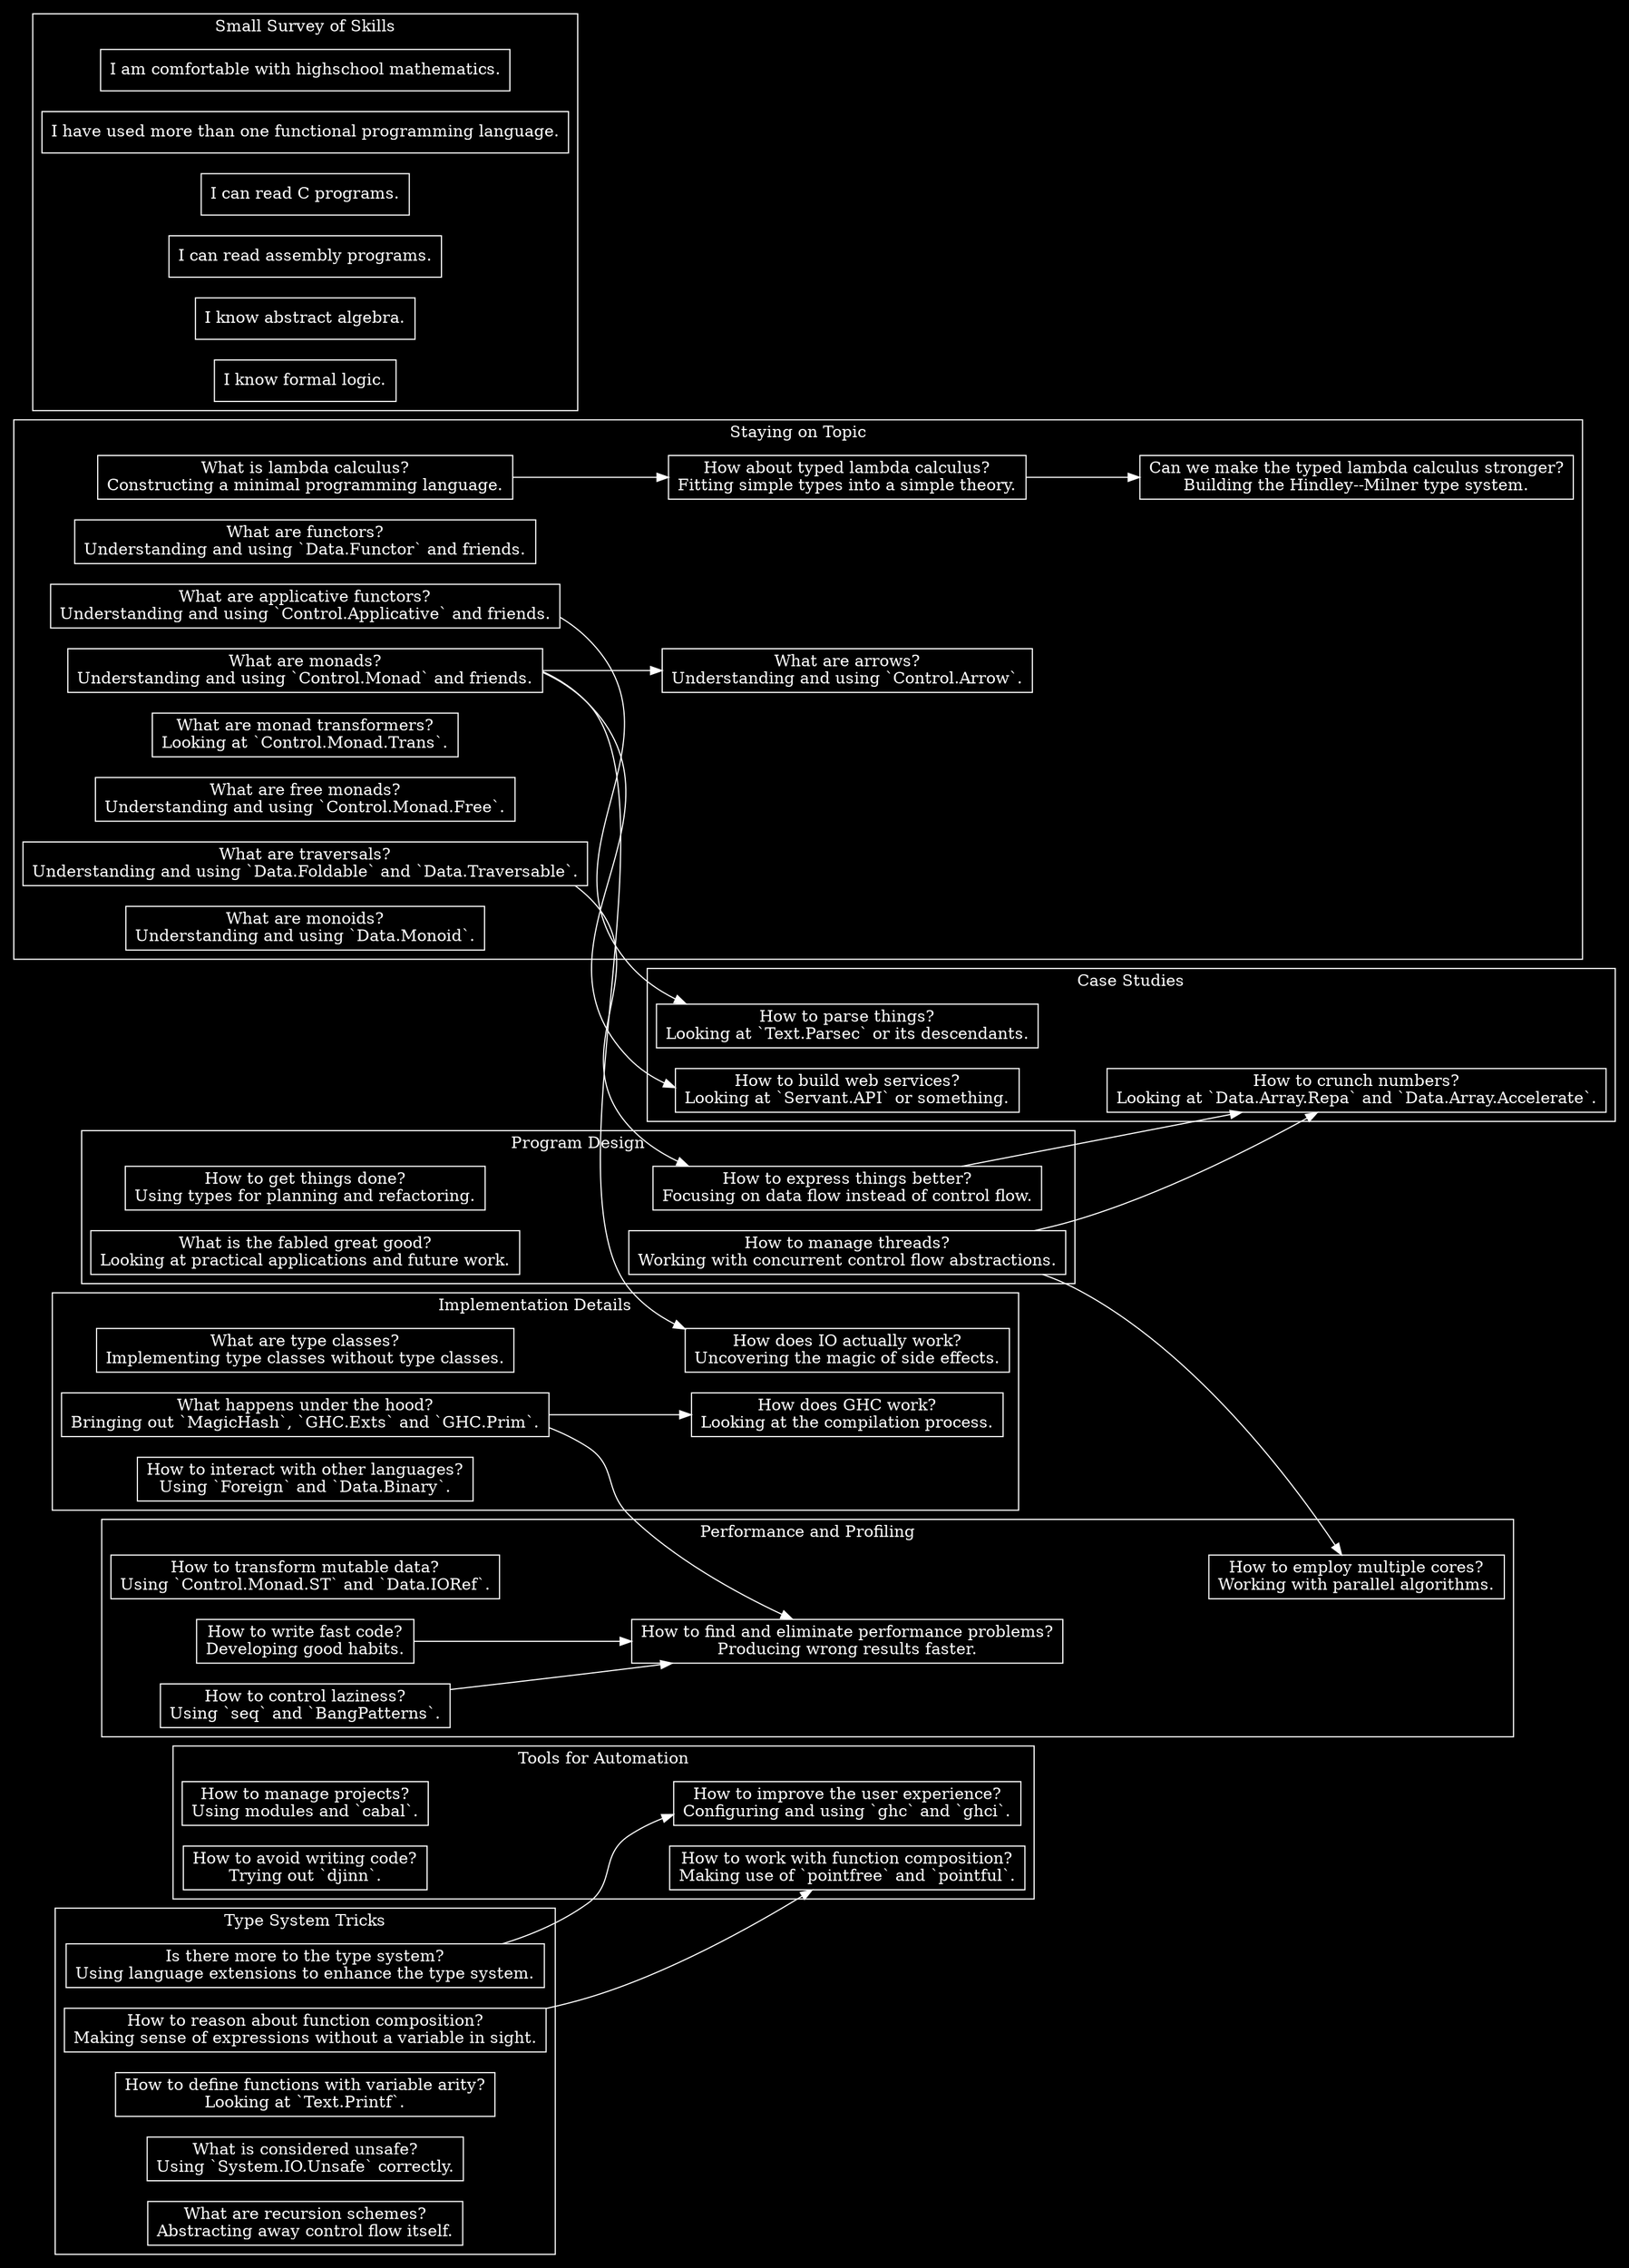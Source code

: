 digraph topics {
  graph [bgcolor=black, color=white, fontcolor=white]
  node [bgcolor=black, color=white, fontcolor=white]
  edge [bgcolor=black, color=white, fontcolor=white]

  newrank=true
  rankdir=LR
  node [shape=box]

  subgraph cluster_automation {
    label="Tools for Automation"
    ghc [label="How to improve the user experience?\nConfiguring and using `ghc` and `ghci`."]
    cabal [label="How to manage projects?\nUsing modules and `cabal`."]
    pointfree [label="How to work with function composition?\nMaking use of `pointfree` and `pointful`."]
    djinn [label="How to avoid writing code?\nTrying out `djinn`."]
  }

  subgraph cluster_cases {
    label="Case Studies"
    parsec [label="How to parse things?\nLooking at `Text.Parsec` or its descendants."]
    repa [label="How to crunch numbers?\nLooking at `Data.Array.Repa` and `Data.Array.Accelerate`."]
    servant [label="How to build web services?\nLooking at `Servant.API` or something."]
  }

  subgraph cluster_design {
    label="Program Design"
    plan [label="How to get things done?\nUsing types for planning and refactoring."]
    concurrent [label="How to manage threads?\nWorking with concurrent control flow abstractions."]
    flow [label="How to express things better?\nFocusing on data flow instead of control flow."]
    work [label="What is the fabled great good?\nLooking at practical applications and future work."]
  }

  subgraph cluster_implementation {
    label="Implementation Details"
    classes [label="What are type classes?\nImplementing type classes without type classes."]
    io [label="How does IO actually work?\nUncovering the magic of side effects."]
    prim [label="What happens under the hood?\nBringing out `MagicHash`, `GHC.Exts` and `GHC.Prim`."]
    core [label="How does GHC work?\nLooking at the compilation process."]
    foreign [label="How to interact with other languages?\nUsing `Foreign` and `Data.Binary`."]
  }

  subgraph cluster_performance {
    label="Performance and Profiling"
    mutable [label="How to transform mutable data?\nUsing `Control.Monad.ST` and `Data.IORef`."]
    habits [label="How to write fast code?\nDeveloping good habits."]
    seq [label="How to control laziness?\nUsing `seq` and `BangPatterns`."]
    parallel [label="How to employ multiple cores?\nWorking with parallel algorithms."]
    prof [label="How to find and eliminate performance problems?\nProducing wrong results faster."]
  }

  subgraph cluster_topical {
    label="Staying on Topic"
    lc
    [label="What is lambda calculus?\nConstructing a minimal programming language."]
    stlc [label="How about typed lambda calculus?\nFitting simple types into a simple theory."]
    hm [label="Can we make the typed lambda calculus stronger?\nBuilding the Hindley--Milner type system."]
    functors
    [label="What are functors?\nUnderstanding and using `Data.Functor` and friends."]
    applicatives
    [label="What are applicative functors?\nUnderstanding and using `Control.Applicative` and friends."]
    monads
    [label="What are monads?\nUnderstanding and using `Control.Monad` and friends."]
    mt
    [label="What are monad transformers?\nLooking at `Control.Monad.Trans`."]
    free
    [label="What are free monads?\nUnderstanding and using `Control.Monad.Free`."]
    traversals [label="What are traversals?\nUnderstanding and using `Data.Foldable` and `Data.Traversable`."]
    monoids [label="What are monoids?\nUnderstanding and using `Data.Monoid`."]
    arrows [label="What are arrows?\nUnderstanding and using `Control.Arrow`."]
  }

  subgraph cluster_tricks {
    label="Type System Tricks"
    composition [label="How to reason about function composition?\nMaking sense of expressions without a variable in sight."]
    extensions [label="Is there more to the type system?\nUsing language extensions to enhance the type system."]
    printf [label="How to define functions with variable arity?\nLooking at `Text.Printf`."]
    unsafe [label="What is considered unsafe?\nUsing `System.IO.Unsafe` correctly."]
    schemes [label="What are recursion schemes?\nAbstracting away control flow itself."]
  }

  /*
  subgraph cluster_theory {
    label="Type Theory (Not on This Course)"
    cardinal [label="Why calculate type inhabitants?\nPutting cardinal space into good use."]
    dependent [label="Is there more to types?\nThinking about linear and dependent types."]
    proofs [label="How to prove and check theorems?\nWorking with Coq."]
    foundations [label="How deep does it go?\nGetting lost in axiomatic systems of mathematical foundations."]
  }
  */

  subgraph cluster_skills {
    label="Small Survey of Skills"
    hsm [label="I am comfortable with highschool mathematics."]
    fp [label="I have used more than one functional programming language."]
    c [label="I can read C programs."]
    assembly [label="I can read assembly programs."]
    algebra [label="I know abstract algebra."]
    logic [label="I know formal logic."]
  }

  lc -> stlc
  stlc -> hm
  applicatives -> parsec
  monads -> arrows
  monads -> io
  monads -> servant
  traversals -> flow
  extensions -> ghc
  concurrent -> parallel
  concurrent -> repa
  flow -> repa
  habits -> prof
  seq -> prof
  composition -> pointfree
  prim -> prof
  prim -> core
}

